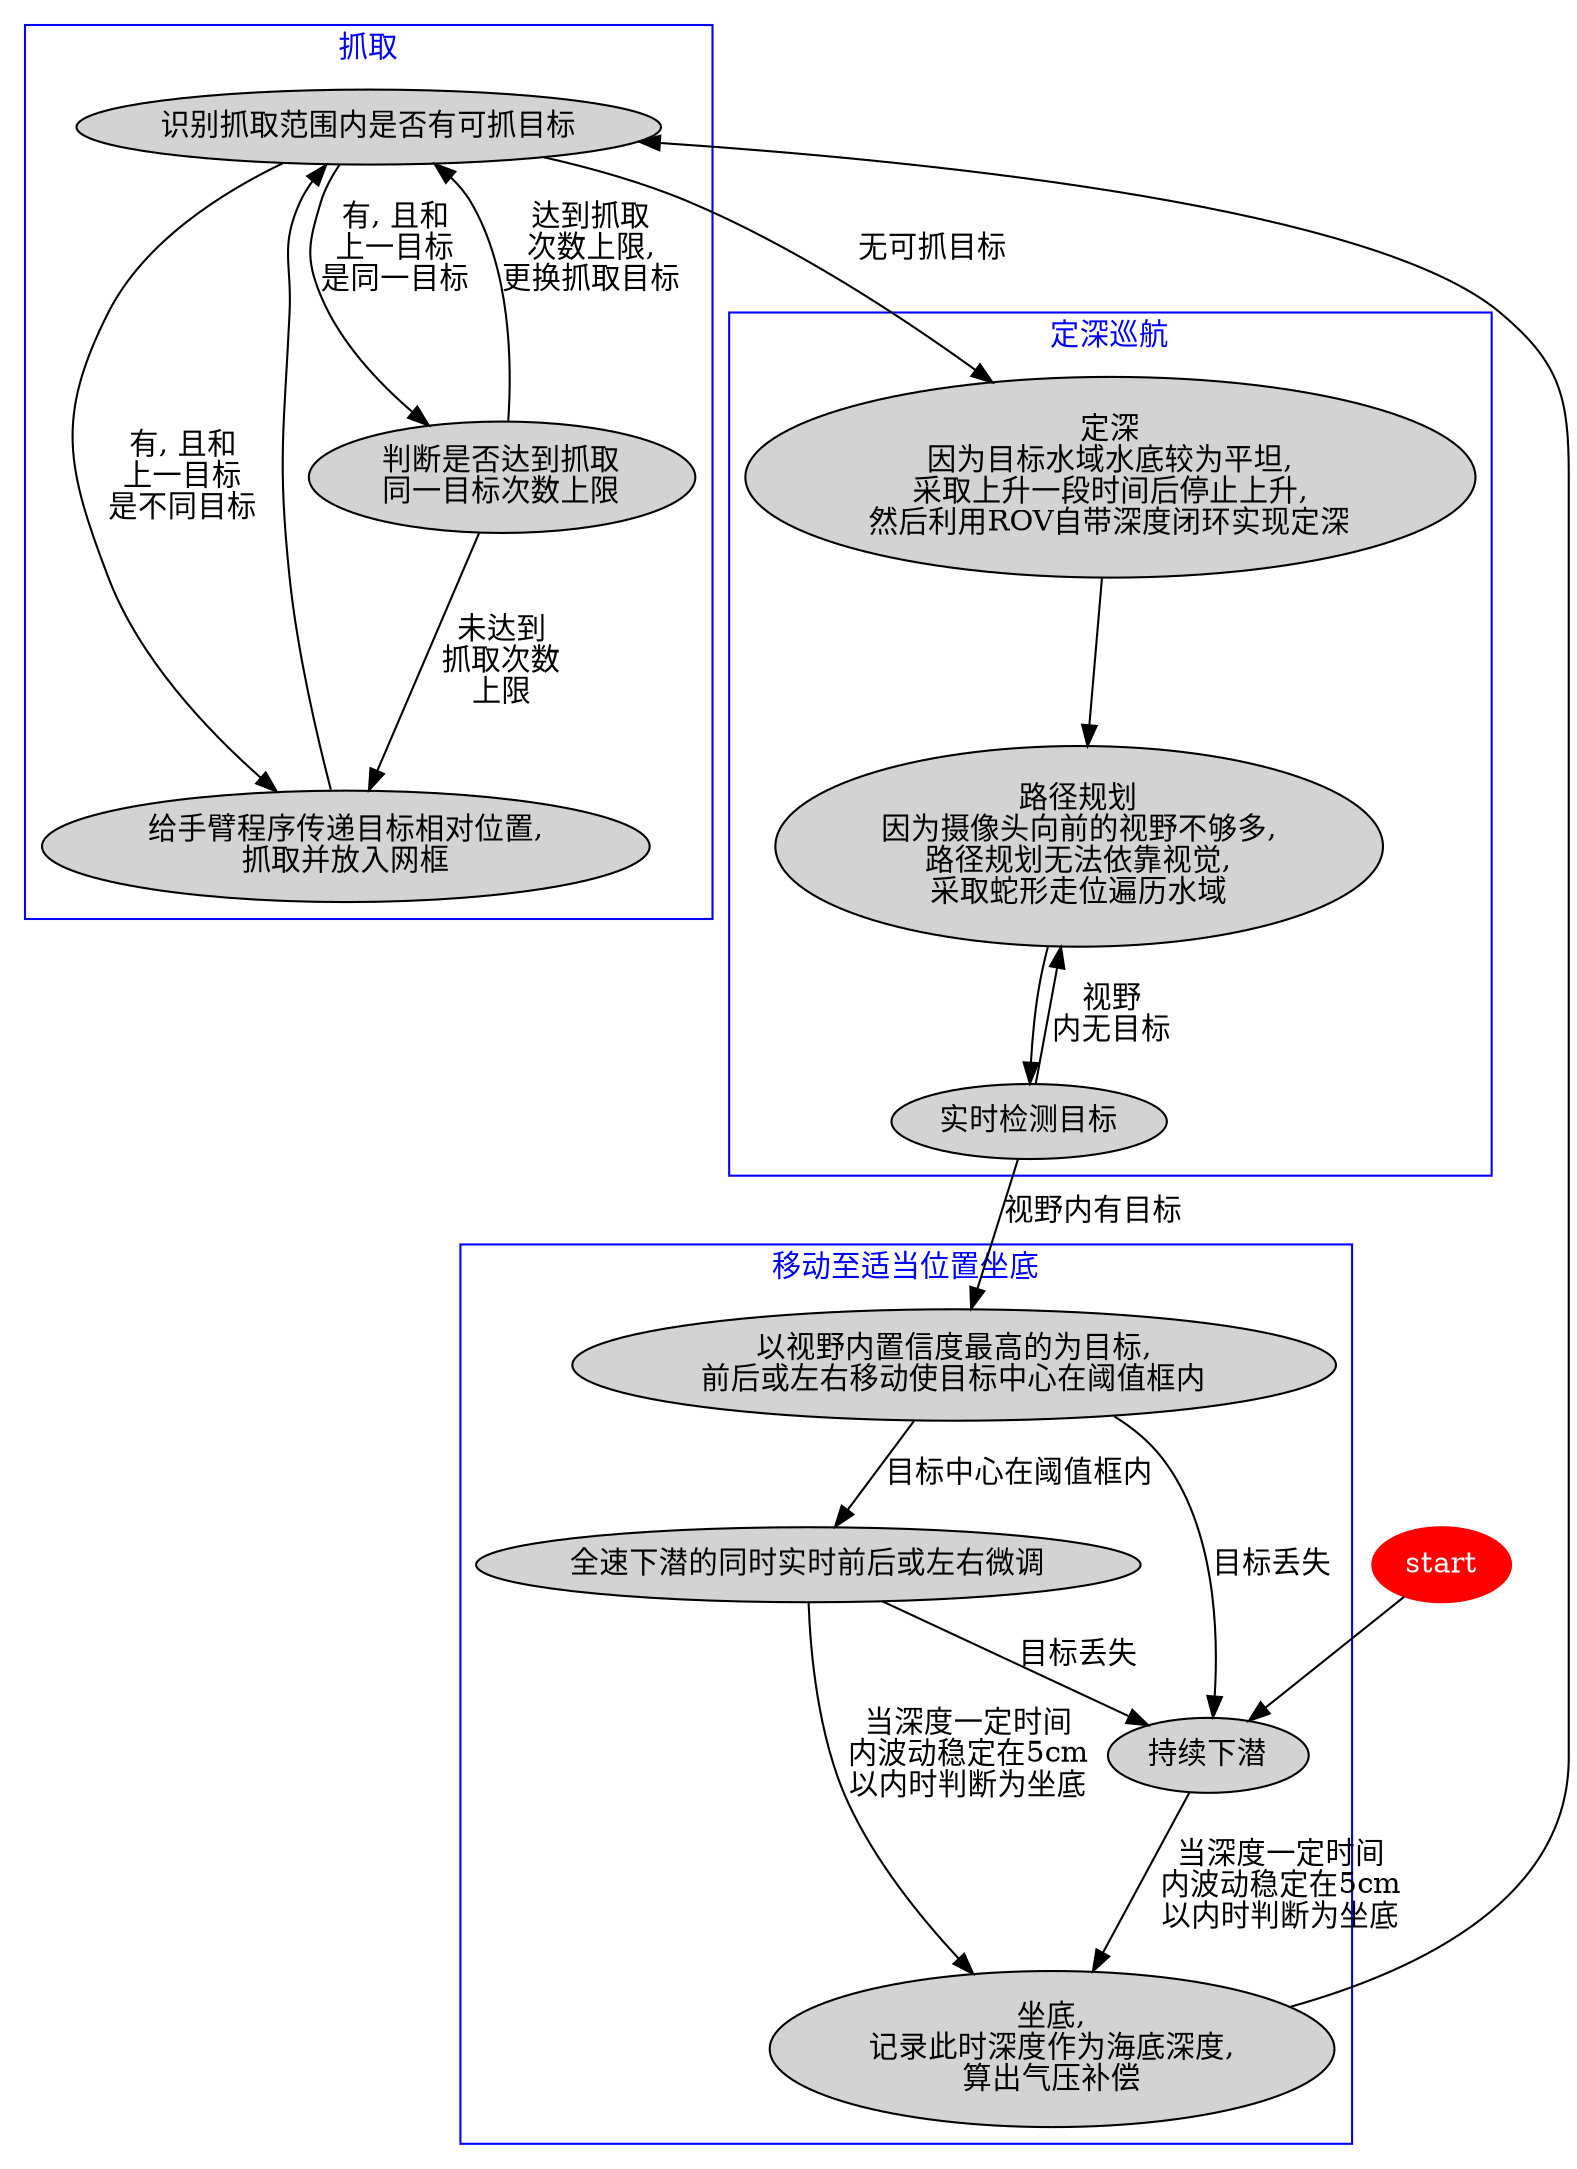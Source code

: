digraph G {

  subgraph cluster_0 {
    node [style=filled;]
    x[label="持续下潜"]
    x -> a[label="当深度一定时间\n内波动稳定在5cm\n以内时判断为坐底"]
    a[label="坐底,\n记录此时深度作为海底深度,\n算出气压补偿"]
    b[label="以视野内置信度最高的为目标,\n前后或左右移动使目标中心在阈值框内"]
    b -> x[label="目标丢失"]
    y -> x[label="目标丢失"]
    y[label="全速下潜的同时实时前后或左右微调"]
    b -> y[label="目标中心在阈值框内"]
    y -> a[label="当深度一定时间\n内波动稳定在5cm\n以内时判断为坐底"]
    fontcolor = "blue"
    label = "移动至适当位置坐底";
    color=blue
  }
  subgraph cluster_1 {
    node [style=filled]
    c[label="路径规划\n因为摄像头向前的视野不够多,\n路径规划无法依靠视觉,\n采取蛇形走位遍历水域"]
    d[label="定深\n因为目标水域水底较为平坦,\n采取上升一段时间后停止上升,\n然后利用ROV自带深度闭环实现定深"]
    d -> c
    l[label="实时检测目标"]
    l -> c[label="视野\n内无目标"]
    c -> l
    l -> b[label="视野内有目标"]
    fontcolor = "blue"
    label = "定深巡航";
    color=blue
  }
  subgraph cluster_2 {
    node [style=filled];
    a -> f
    f -> e[label="有, 且和\n上一目标\n是不同目标"]
    e[label="给手臂程序传递目标相对位置,\n抓取并放入网框"]
    f[label="识别抓取范围内是否有可抓目标"]
    i[label="判断是否达到抓取\n同一目标次数上限"]
    f -> i[label="有, 且和\n上一目标\n是同一目标"]
    e-> f
    i -> e[label="未达到\n抓取次数\n上限"]
    i -> f[label="达到抓取\n次数上限,\n更换抓取目标"]
    fontcolor = "blue"
    label = "抓取"
    color=blue
  }
  start -> x
  f -> d[label="无可抓目标"]

  start [style="filled"; color="red"; fontcolor="white";];
}